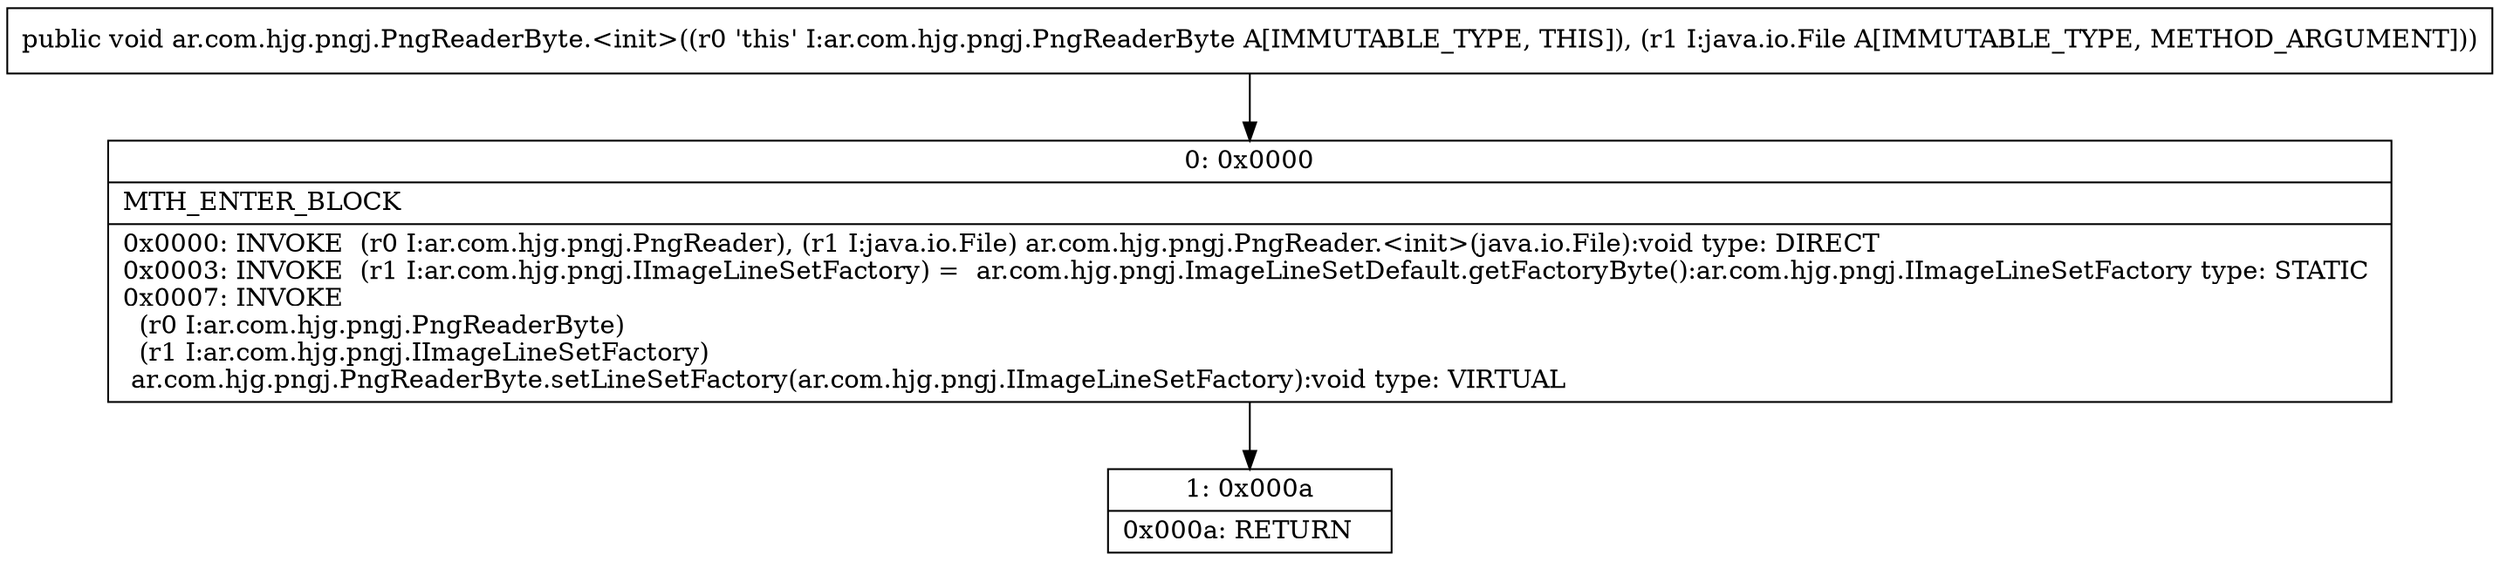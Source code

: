 digraph "CFG forar.com.hjg.pngj.PngReaderByte.\<init\>(Ljava\/io\/File;)V" {
Node_0 [shape=record,label="{0\:\ 0x0000|MTH_ENTER_BLOCK\l|0x0000: INVOKE  (r0 I:ar.com.hjg.pngj.PngReader), (r1 I:java.io.File) ar.com.hjg.pngj.PngReader.\<init\>(java.io.File):void type: DIRECT \l0x0003: INVOKE  (r1 I:ar.com.hjg.pngj.IImageLineSetFactory) =  ar.com.hjg.pngj.ImageLineSetDefault.getFactoryByte():ar.com.hjg.pngj.IImageLineSetFactory type: STATIC \l0x0007: INVOKE  \l  (r0 I:ar.com.hjg.pngj.PngReaderByte)\l  (r1 I:ar.com.hjg.pngj.IImageLineSetFactory)\l ar.com.hjg.pngj.PngReaderByte.setLineSetFactory(ar.com.hjg.pngj.IImageLineSetFactory):void type: VIRTUAL \l}"];
Node_1 [shape=record,label="{1\:\ 0x000a|0x000a: RETURN   \l}"];
MethodNode[shape=record,label="{public void ar.com.hjg.pngj.PngReaderByte.\<init\>((r0 'this' I:ar.com.hjg.pngj.PngReaderByte A[IMMUTABLE_TYPE, THIS]), (r1 I:java.io.File A[IMMUTABLE_TYPE, METHOD_ARGUMENT])) }"];
MethodNode -> Node_0;
Node_0 -> Node_1;
}

